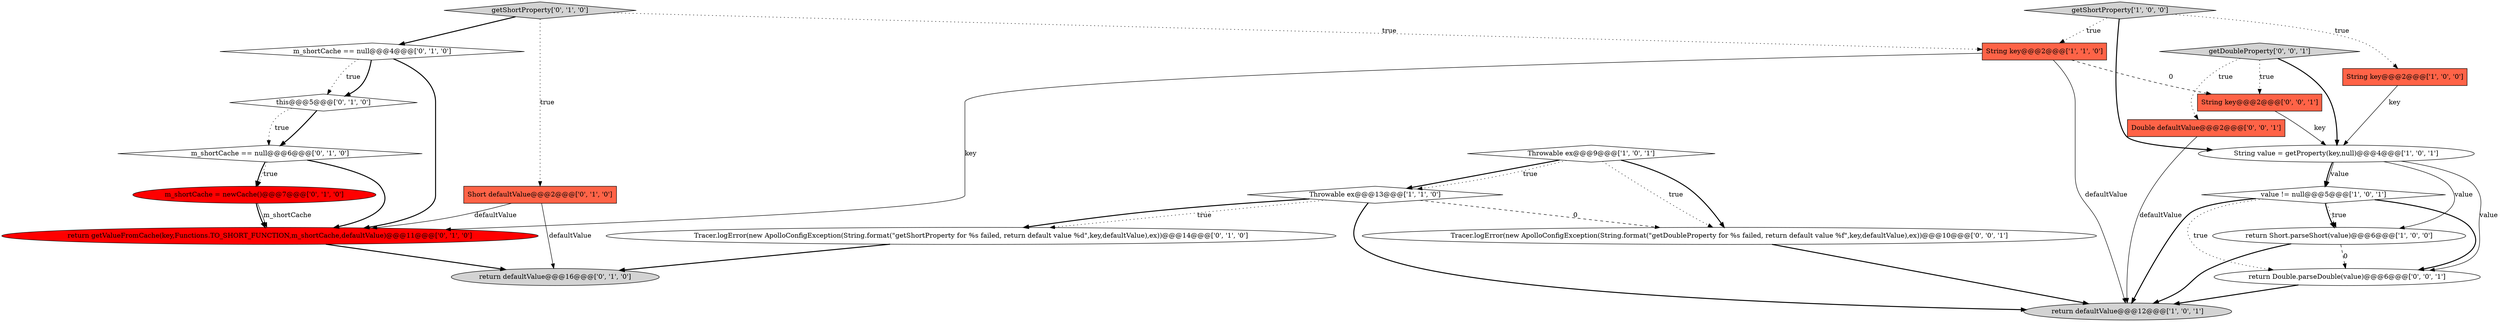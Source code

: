 digraph {
13 [style = filled, label = "m_shortCache = newCache()@@@7@@@['0', '1', '0']", fillcolor = red, shape = ellipse image = "AAA1AAABBB2BBB"];
7 [style = filled, label = "value != null@@@5@@@['1', '0', '1']", fillcolor = white, shape = diamond image = "AAA0AAABBB1BBB"];
2 [style = filled, label = "Throwable ex@@@13@@@['1', '1', '0']", fillcolor = white, shape = diamond image = "AAA0AAABBB1BBB"];
11 [style = filled, label = "m_shortCache == null@@@6@@@['0', '1', '0']", fillcolor = white, shape = diamond image = "AAA0AAABBB2BBB"];
14 [style = filled, label = "return defaultValue@@@16@@@['0', '1', '0']", fillcolor = lightgray, shape = ellipse image = "AAA0AAABBB2BBB"];
1 [style = filled, label = "Throwable ex@@@9@@@['1', '0', '1']", fillcolor = white, shape = diamond image = "AAA0AAABBB1BBB"];
9 [style = filled, label = "Short defaultValue@@@2@@@['0', '1', '0']", fillcolor = tomato, shape = box image = "AAA0AAABBB2BBB"];
18 [style = filled, label = "Double defaultValue@@@2@@@['0', '0', '1']", fillcolor = tomato, shape = box image = "AAA0AAABBB3BBB"];
6 [style = filled, label = "String key@@@2@@@['1', '1', '0']", fillcolor = tomato, shape = box image = "AAA0AAABBB1BBB"];
20 [style = filled, label = "String key@@@2@@@['0', '0', '1']", fillcolor = tomato, shape = box image = "AAA0AAABBB3BBB"];
22 [style = filled, label = "return Double.parseDouble(value)@@@6@@@['0', '0', '1']", fillcolor = white, shape = ellipse image = "AAA0AAABBB3BBB"];
19 [style = filled, label = "Tracer.logError(new ApolloConfigException(String.format(\"getDoubleProperty for %s failed, return default value %f\",key,defaultValue),ex))@@@10@@@['0', '0', '1']", fillcolor = white, shape = ellipse image = "AAA0AAABBB3BBB"];
3 [style = filled, label = "String value = getProperty(key,null)@@@4@@@['1', '0', '1']", fillcolor = white, shape = ellipse image = "AAA0AAABBB1BBB"];
21 [style = filled, label = "getDoubleProperty['0', '0', '1']", fillcolor = lightgray, shape = diamond image = "AAA0AAABBB3BBB"];
5 [style = filled, label = "String key@@@2@@@['1', '0', '0']", fillcolor = tomato, shape = box image = "AAA0AAABBB1BBB"];
8 [style = filled, label = "return defaultValue@@@12@@@['1', '0', '1']", fillcolor = lightgray, shape = ellipse image = "AAA0AAABBB1BBB"];
15 [style = filled, label = "Tracer.logError(new ApolloConfigException(String.format(\"getShortProperty for %s failed, return default value %d\",key,defaultValue),ex))@@@14@@@['0', '1', '0']", fillcolor = white, shape = ellipse image = "AAA0AAABBB2BBB"];
12 [style = filled, label = "this@@@5@@@['0', '1', '0']", fillcolor = white, shape = diamond image = "AAA0AAABBB2BBB"];
4 [style = filled, label = "return Short.parseShort(value)@@@6@@@['1', '0', '0']", fillcolor = white, shape = ellipse image = "AAA0AAABBB1BBB"];
0 [style = filled, label = "getShortProperty['1', '0', '0']", fillcolor = lightgray, shape = diamond image = "AAA0AAABBB1BBB"];
17 [style = filled, label = "return getValueFromCache(key,Functions.TO_SHORT_FUNCTION,m_shortCache,defaultValue)@@@11@@@['0', '1', '0']", fillcolor = red, shape = ellipse image = "AAA1AAABBB2BBB"];
16 [style = filled, label = "getShortProperty['0', '1', '0']", fillcolor = lightgray, shape = diamond image = "AAA0AAABBB2BBB"];
10 [style = filled, label = "m_shortCache == null@@@4@@@['0', '1', '0']", fillcolor = white, shape = diamond image = "AAA0AAABBB2BBB"];
0->3 [style = bold, label=""];
3->4 [style = solid, label="value"];
10->12 [style = dotted, label="true"];
16->9 [style = dotted, label="true"];
2->19 [style = dashed, label="0"];
5->3 [style = solid, label="key"];
0->5 [style = dotted, label="true"];
21->20 [style = dotted, label="true"];
15->14 [style = bold, label=""];
3->7 [style = solid, label="value"];
16->10 [style = bold, label=""];
21->18 [style = dotted, label="true"];
6->20 [style = dashed, label="0"];
12->11 [style = bold, label=""];
2->15 [style = dotted, label="true"];
10->17 [style = bold, label=""];
4->22 [style = dashed, label="0"];
7->4 [style = bold, label=""];
11->13 [style = dotted, label="true"];
21->3 [style = bold, label=""];
7->8 [style = bold, label=""];
0->6 [style = dotted, label="true"];
1->19 [style = dotted, label="true"];
19->8 [style = bold, label=""];
3->22 [style = solid, label="value"];
12->11 [style = dotted, label="true"];
22->8 [style = bold, label=""];
6->8 [style = solid, label="defaultValue"];
7->22 [style = bold, label=""];
13->17 [style = bold, label=""];
6->17 [style = solid, label="key"];
18->8 [style = solid, label="defaultValue"];
3->7 [style = bold, label=""];
17->14 [style = bold, label=""];
10->12 [style = bold, label=""];
16->6 [style = dotted, label="true"];
11->13 [style = bold, label=""];
2->15 [style = bold, label=""];
7->4 [style = dotted, label="true"];
13->17 [style = solid, label="m_shortCache"];
4->8 [style = bold, label=""];
11->17 [style = bold, label=""];
1->2 [style = bold, label=""];
9->17 [style = solid, label="defaultValue"];
1->19 [style = bold, label=""];
1->2 [style = dotted, label="true"];
7->22 [style = dotted, label="true"];
2->8 [style = bold, label=""];
20->3 [style = solid, label="key"];
9->14 [style = solid, label="defaultValue"];
}
